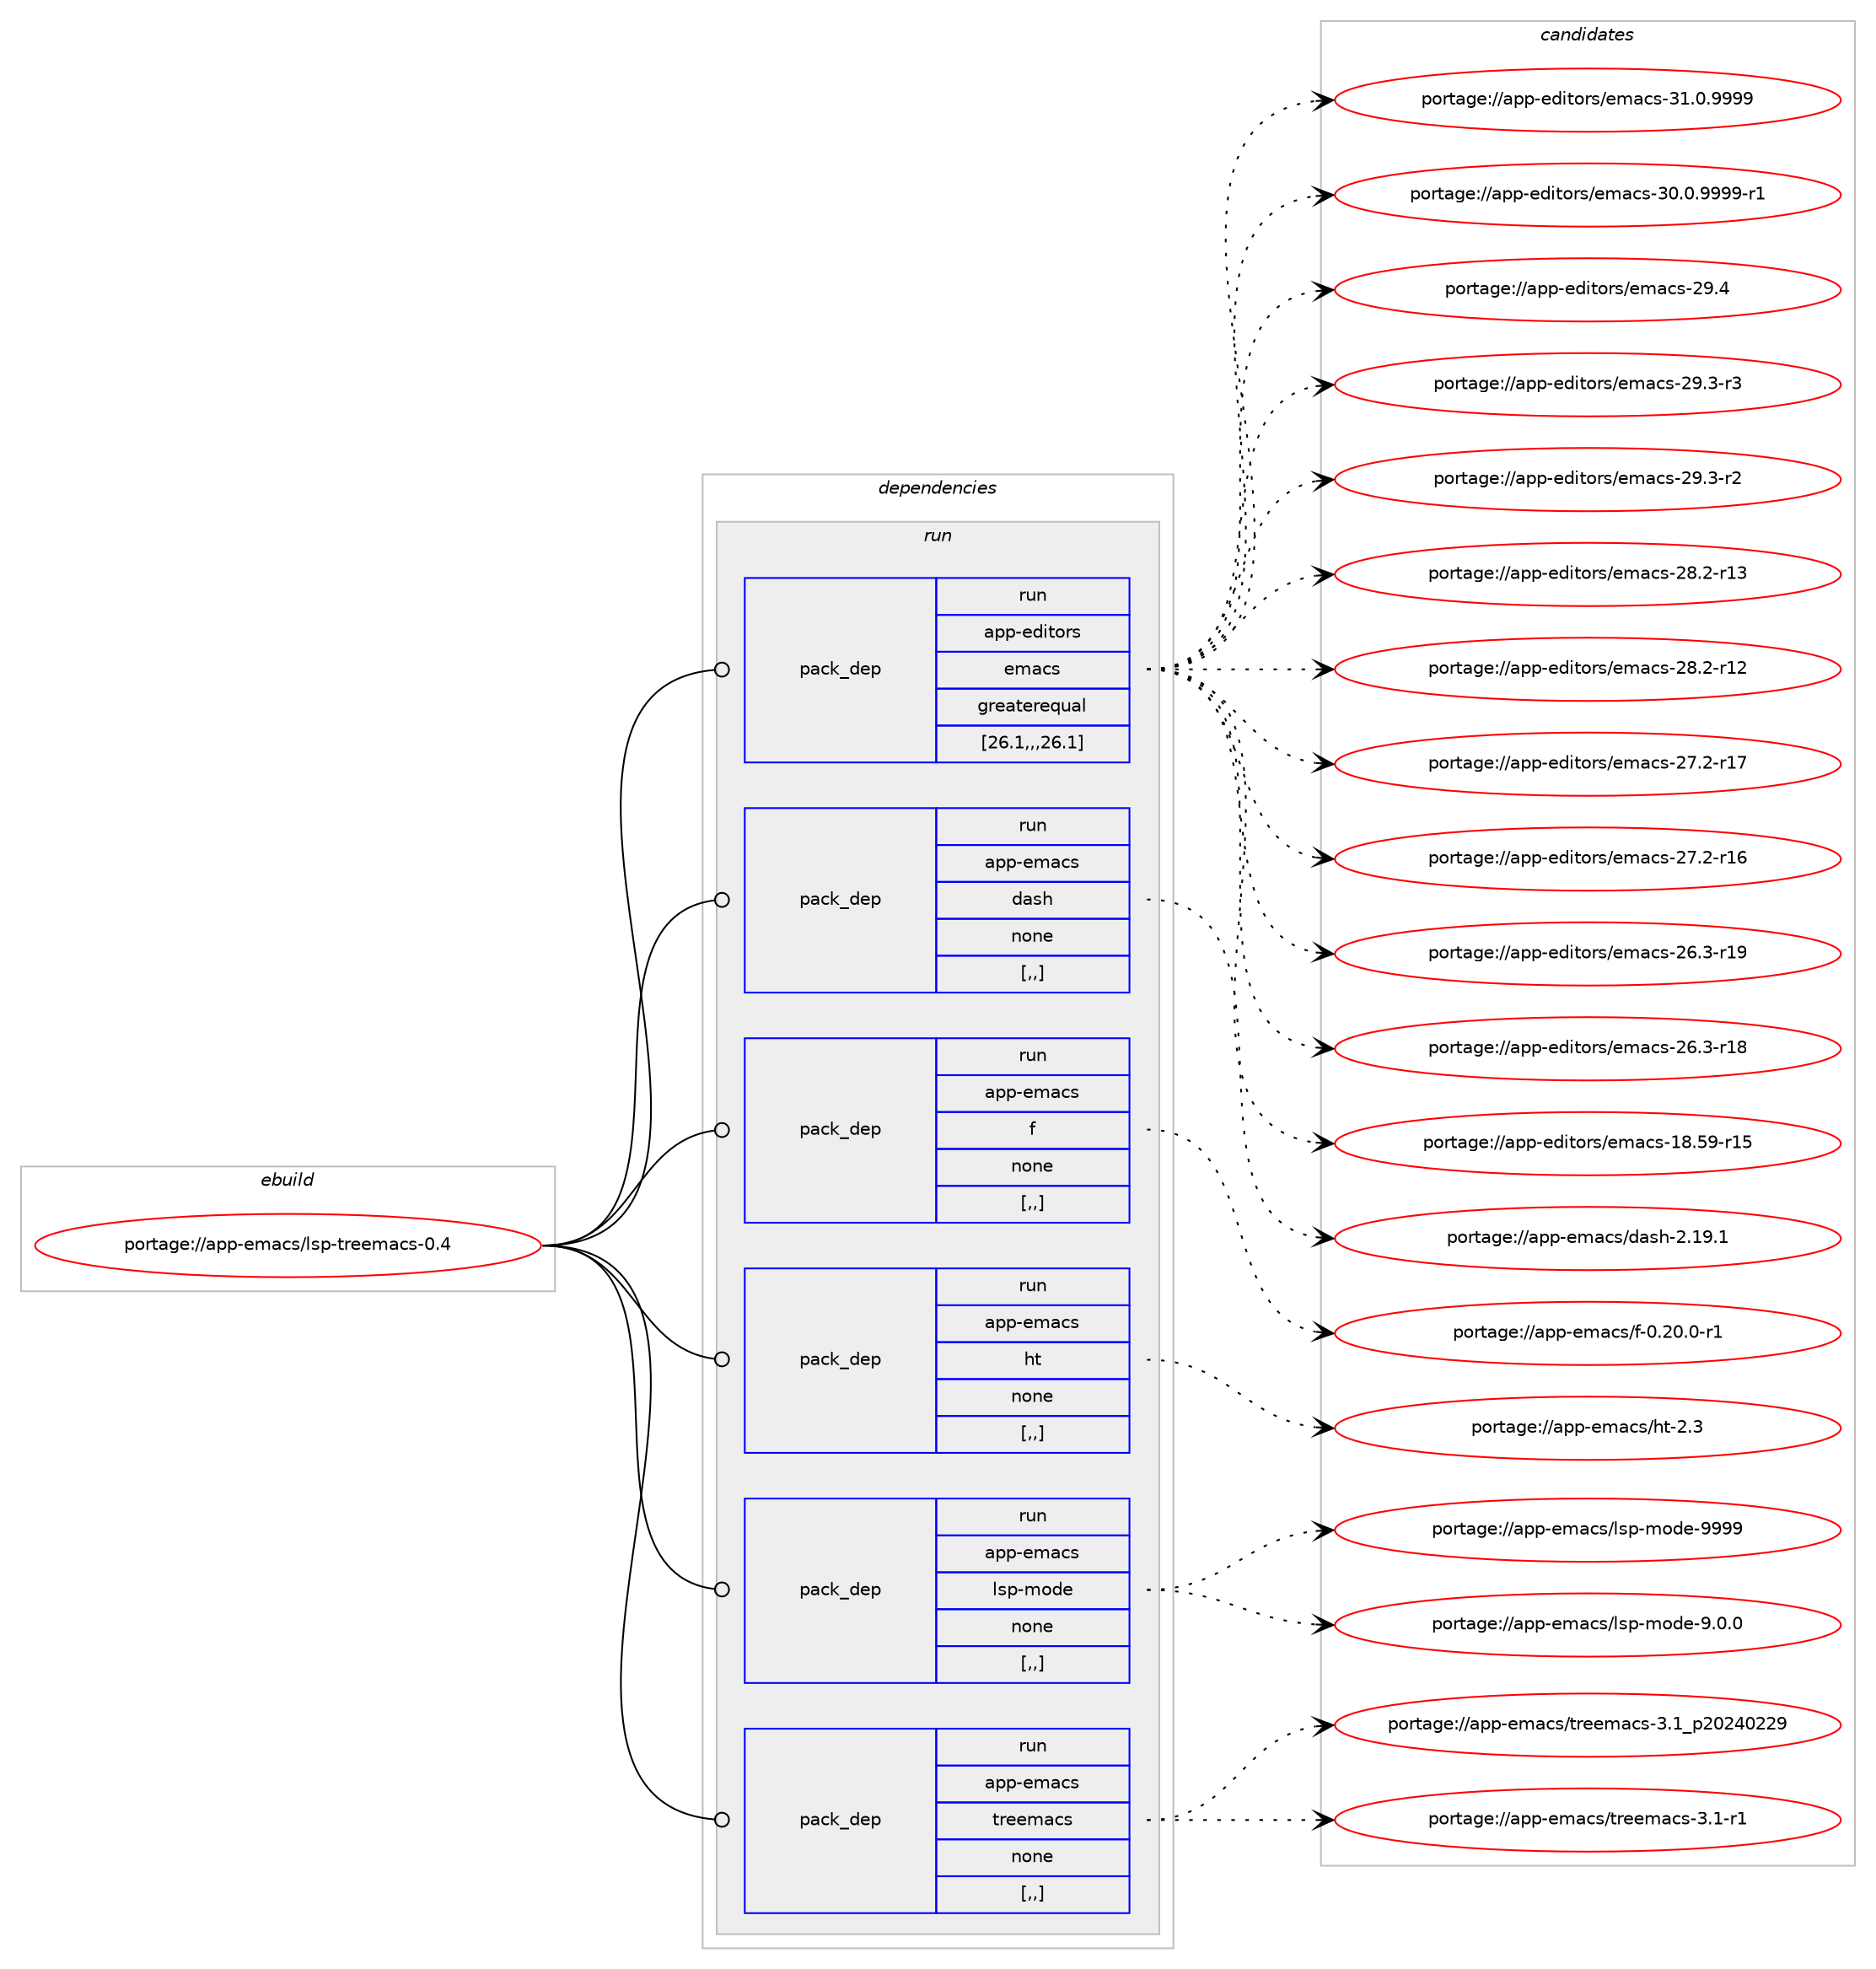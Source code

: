digraph prolog {

# *************
# Graph options
# *************

newrank=true;
concentrate=true;
compound=true;
graph [rankdir=LR,fontname=Helvetica,fontsize=10,ranksep=1.5];#, ranksep=2.5, nodesep=0.2];
edge  [arrowhead=vee];
node  [fontname=Helvetica,fontsize=10];

# **********
# The ebuild
# **********

subgraph cluster_leftcol {
color=gray;
label=<<i>ebuild</i>>;
id [label="portage://app-emacs/lsp-treemacs-0.4", color=red, width=4, href="../app-emacs/lsp-treemacs-0.4.svg"];
}

# ****************
# The dependencies
# ****************

subgraph cluster_midcol {
color=gray;
label=<<i>dependencies</i>>;
subgraph cluster_compile {
fillcolor="#eeeeee";
style=filled;
label=<<i>compile</i>>;
}
subgraph cluster_compileandrun {
fillcolor="#eeeeee";
style=filled;
label=<<i>compile and run</i>>;
}
subgraph cluster_run {
fillcolor="#eeeeee";
style=filled;
label=<<i>run</i>>;
subgraph pack16562 {
dependency22908 [label=<<TABLE BORDER="0" CELLBORDER="1" CELLSPACING="0" CELLPADDING="4" WIDTH="220"><TR><TD ROWSPAN="6" CELLPADDING="30">pack_dep</TD></TR><TR><TD WIDTH="110">run</TD></TR><TR><TD>app-editors</TD></TR><TR><TD>emacs</TD></TR><TR><TD>greaterequal</TD></TR><TR><TD>[26.1,,,26.1]</TD></TR></TABLE>>, shape=none, color=blue];
}
id:e -> dependency22908:w [weight=20,style="solid",arrowhead="odot"];
subgraph pack16563 {
dependency22909 [label=<<TABLE BORDER="0" CELLBORDER="1" CELLSPACING="0" CELLPADDING="4" WIDTH="220"><TR><TD ROWSPAN="6" CELLPADDING="30">pack_dep</TD></TR><TR><TD WIDTH="110">run</TD></TR><TR><TD>app-emacs</TD></TR><TR><TD>dash</TD></TR><TR><TD>none</TD></TR><TR><TD>[,,]</TD></TR></TABLE>>, shape=none, color=blue];
}
id:e -> dependency22909:w [weight=20,style="solid",arrowhead="odot"];
subgraph pack16564 {
dependency22910 [label=<<TABLE BORDER="0" CELLBORDER="1" CELLSPACING="0" CELLPADDING="4" WIDTH="220"><TR><TD ROWSPAN="6" CELLPADDING="30">pack_dep</TD></TR><TR><TD WIDTH="110">run</TD></TR><TR><TD>app-emacs</TD></TR><TR><TD>f</TD></TR><TR><TD>none</TD></TR><TR><TD>[,,]</TD></TR></TABLE>>, shape=none, color=blue];
}
id:e -> dependency22910:w [weight=20,style="solid",arrowhead="odot"];
subgraph pack16565 {
dependency22911 [label=<<TABLE BORDER="0" CELLBORDER="1" CELLSPACING="0" CELLPADDING="4" WIDTH="220"><TR><TD ROWSPAN="6" CELLPADDING="30">pack_dep</TD></TR><TR><TD WIDTH="110">run</TD></TR><TR><TD>app-emacs</TD></TR><TR><TD>ht</TD></TR><TR><TD>none</TD></TR><TR><TD>[,,]</TD></TR></TABLE>>, shape=none, color=blue];
}
id:e -> dependency22911:w [weight=20,style="solid",arrowhead="odot"];
subgraph pack16566 {
dependency22912 [label=<<TABLE BORDER="0" CELLBORDER="1" CELLSPACING="0" CELLPADDING="4" WIDTH="220"><TR><TD ROWSPAN="6" CELLPADDING="30">pack_dep</TD></TR><TR><TD WIDTH="110">run</TD></TR><TR><TD>app-emacs</TD></TR><TR><TD>lsp-mode</TD></TR><TR><TD>none</TD></TR><TR><TD>[,,]</TD></TR></TABLE>>, shape=none, color=blue];
}
id:e -> dependency22912:w [weight=20,style="solid",arrowhead="odot"];
subgraph pack16567 {
dependency22913 [label=<<TABLE BORDER="0" CELLBORDER="1" CELLSPACING="0" CELLPADDING="4" WIDTH="220"><TR><TD ROWSPAN="6" CELLPADDING="30">pack_dep</TD></TR><TR><TD WIDTH="110">run</TD></TR><TR><TD>app-emacs</TD></TR><TR><TD>treemacs</TD></TR><TR><TD>none</TD></TR><TR><TD>[,,]</TD></TR></TABLE>>, shape=none, color=blue];
}
id:e -> dependency22913:w [weight=20,style="solid",arrowhead="odot"];
}
}

# **************
# The candidates
# **************

subgraph cluster_choices {
rank=same;
color=gray;
label=<<i>candidates</i>>;

subgraph choice16562 {
color=black;
nodesep=1;
choice971121124510110010511611111411547101109979911545514946484657575757 [label="portage://app-editors/emacs-31.0.9999", color=red, width=4,href="../app-editors/emacs-31.0.9999.svg"];
choice9711211245101100105116111114115471011099799115455148464846575757574511449 [label="portage://app-editors/emacs-30.0.9999-r1", color=red, width=4,href="../app-editors/emacs-30.0.9999-r1.svg"];
choice97112112451011001051161111141154710110997991154550574652 [label="portage://app-editors/emacs-29.4", color=red, width=4,href="../app-editors/emacs-29.4.svg"];
choice971121124510110010511611111411547101109979911545505746514511451 [label="portage://app-editors/emacs-29.3-r3", color=red, width=4,href="../app-editors/emacs-29.3-r3.svg"];
choice971121124510110010511611111411547101109979911545505746514511450 [label="portage://app-editors/emacs-29.3-r2", color=red, width=4,href="../app-editors/emacs-29.3-r2.svg"];
choice97112112451011001051161111141154710110997991154550564650451144951 [label="portage://app-editors/emacs-28.2-r13", color=red, width=4,href="../app-editors/emacs-28.2-r13.svg"];
choice97112112451011001051161111141154710110997991154550564650451144950 [label="portage://app-editors/emacs-28.2-r12", color=red, width=4,href="../app-editors/emacs-28.2-r12.svg"];
choice97112112451011001051161111141154710110997991154550554650451144955 [label="portage://app-editors/emacs-27.2-r17", color=red, width=4,href="../app-editors/emacs-27.2-r17.svg"];
choice97112112451011001051161111141154710110997991154550554650451144954 [label="portage://app-editors/emacs-27.2-r16", color=red, width=4,href="../app-editors/emacs-27.2-r16.svg"];
choice97112112451011001051161111141154710110997991154550544651451144957 [label="portage://app-editors/emacs-26.3-r19", color=red, width=4,href="../app-editors/emacs-26.3-r19.svg"];
choice97112112451011001051161111141154710110997991154550544651451144956 [label="portage://app-editors/emacs-26.3-r18", color=red, width=4,href="../app-editors/emacs-26.3-r18.svg"];
choice9711211245101100105116111114115471011099799115454956465357451144953 [label="portage://app-editors/emacs-18.59-r15", color=red, width=4,href="../app-editors/emacs-18.59-r15.svg"];
dependency22908:e -> choice971121124510110010511611111411547101109979911545514946484657575757:w [style=dotted,weight="100"];
dependency22908:e -> choice9711211245101100105116111114115471011099799115455148464846575757574511449:w [style=dotted,weight="100"];
dependency22908:e -> choice97112112451011001051161111141154710110997991154550574652:w [style=dotted,weight="100"];
dependency22908:e -> choice971121124510110010511611111411547101109979911545505746514511451:w [style=dotted,weight="100"];
dependency22908:e -> choice971121124510110010511611111411547101109979911545505746514511450:w [style=dotted,weight="100"];
dependency22908:e -> choice97112112451011001051161111141154710110997991154550564650451144951:w [style=dotted,weight="100"];
dependency22908:e -> choice97112112451011001051161111141154710110997991154550564650451144950:w [style=dotted,weight="100"];
dependency22908:e -> choice97112112451011001051161111141154710110997991154550554650451144955:w [style=dotted,weight="100"];
dependency22908:e -> choice97112112451011001051161111141154710110997991154550554650451144954:w [style=dotted,weight="100"];
dependency22908:e -> choice97112112451011001051161111141154710110997991154550544651451144957:w [style=dotted,weight="100"];
dependency22908:e -> choice97112112451011001051161111141154710110997991154550544651451144956:w [style=dotted,weight="100"];
dependency22908:e -> choice9711211245101100105116111114115471011099799115454956465357451144953:w [style=dotted,weight="100"];
}
subgraph choice16563 {
color=black;
nodesep=1;
choice97112112451011099799115471009711510445504649574649 [label="portage://app-emacs/dash-2.19.1", color=red, width=4,href="../app-emacs/dash-2.19.1.svg"];
dependency22909:e -> choice97112112451011099799115471009711510445504649574649:w [style=dotted,weight="100"];
}
subgraph choice16564 {
color=black;
nodesep=1;
choice9711211245101109979911547102454846504846484511449 [label="portage://app-emacs/f-0.20.0-r1", color=red, width=4,href="../app-emacs/f-0.20.0-r1.svg"];
dependency22910:e -> choice9711211245101109979911547102454846504846484511449:w [style=dotted,weight="100"];
}
subgraph choice16565 {
color=black;
nodesep=1;
choice971121124510110997991154710411645504651 [label="portage://app-emacs/ht-2.3", color=red, width=4,href="../app-emacs/ht-2.3.svg"];
dependency22911:e -> choice971121124510110997991154710411645504651:w [style=dotted,weight="100"];
}
subgraph choice16566 {
color=black;
nodesep=1;
choice9711211245101109979911547108115112451091111001014557575757 [label="portage://app-emacs/lsp-mode-9999", color=red, width=4,href="../app-emacs/lsp-mode-9999.svg"];
choice971121124510110997991154710811511245109111100101455746484648 [label="portage://app-emacs/lsp-mode-9.0.0", color=red, width=4,href="../app-emacs/lsp-mode-9.0.0.svg"];
dependency22912:e -> choice9711211245101109979911547108115112451091111001014557575757:w [style=dotted,weight="100"];
dependency22912:e -> choice971121124510110997991154710811511245109111100101455746484648:w [style=dotted,weight="100"];
}
subgraph choice16567 {
color=black;
nodesep=1;
choice9711211245101109979911547116114101101109979911545514649951125048505248505057 [label="portage://app-emacs/treemacs-3.1_p20240229", color=red, width=4,href="../app-emacs/treemacs-3.1_p20240229.svg"];
choice97112112451011099799115471161141011011099799115455146494511449 [label="portage://app-emacs/treemacs-3.1-r1", color=red, width=4,href="../app-emacs/treemacs-3.1-r1.svg"];
dependency22913:e -> choice9711211245101109979911547116114101101109979911545514649951125048505248505057:w [style=dotted,weight="100"];
dependency22913:e -> choice97112112451011099799115471161141011011099799115455146494511449:w [style=dotted,weight="100"];
}
}

}
